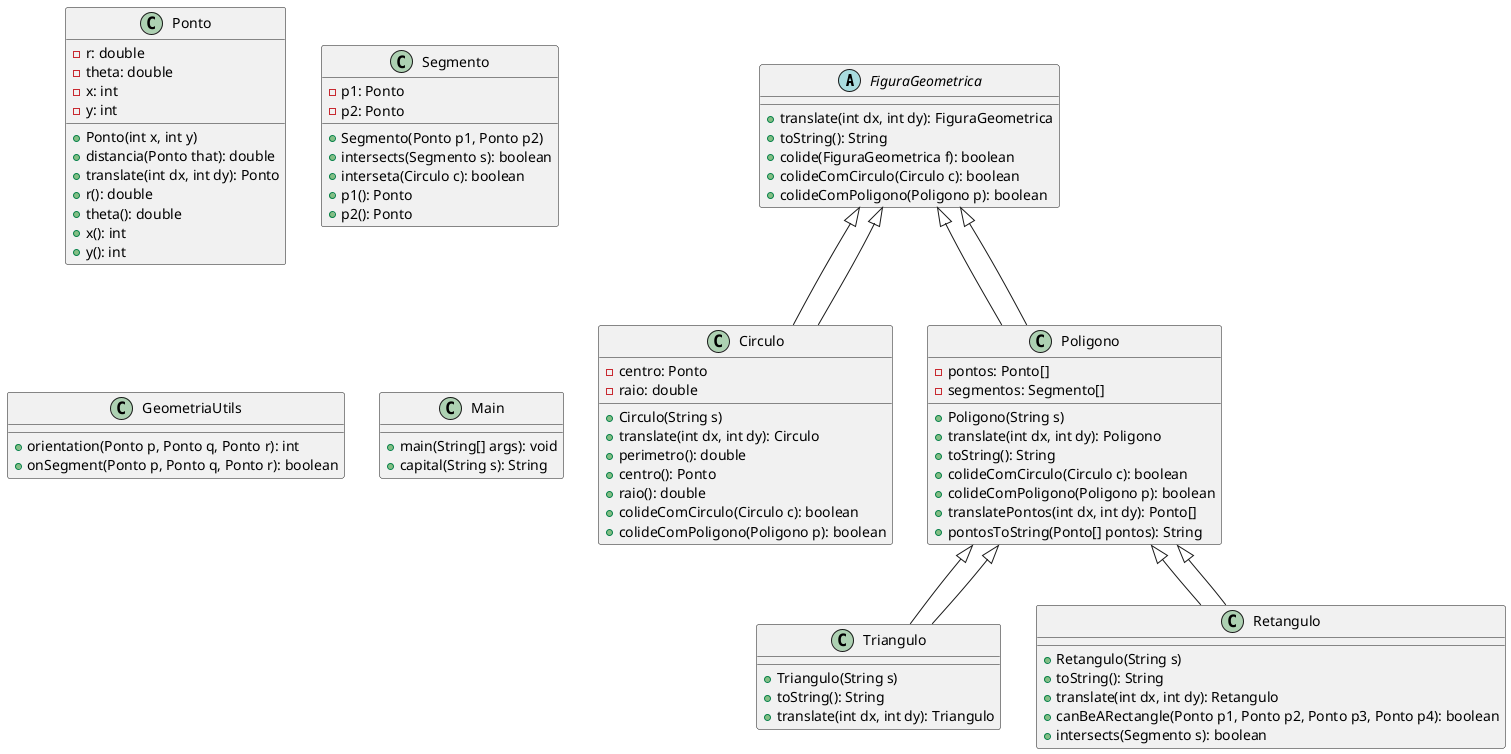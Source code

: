 @startuml UMLDiagram

abstract class FiguraGeometrica {
    +translate(int dx, int dy): FiguraGeometrica
    +toString(): String
    +colide(FiguraGeometrica f): boolean
    +colideComCirculo(Circulo c): boolean
    +colideComPoligono(Poligono p): boolean
}

class Circulo extends FiguraGeometrica {
    -centro: Ponto
    -raio: double
    +Circulo(String s)
    +translate(int dx, int dy): Circulo
    +perimetro(): double
    +centro(): Ponto
    +raio(): double
    +colideComCirculo(Circulo c): boolean
    +colideComPoligono(Poligono p): boolean
}

class Poligono extends FiguraGeometrica {
    -pontos: Ponto[]
    -segmentos: Segmento[]
    +Poligono(String s)
    +translate(int dx, int dy): Poligono
    +toString(): String
    +colideComCirculo(Circulo c): boolean
    +colideComPoligono(Poligono p): boolean
    +translatePontos(int dx, int dy): Ponto[]
    +pontosToString(Ponto[] pontos): String
}

class Triangulo extends Poligono {
    +Triangulo(String s)
    +toString(): String
    +translate(int dx, int dy): Triangulo
}

class Retangulo extends Poligono {
    +Retangulo(String s)
    +toString(): String
    +translate(int dx, int dy): Retangulo
    +canBeARectangle(Ponto p1, Ponto p2, Ponto p3, Ponto p4): boolean
    +intersects(Segmento s): boolean
}

class Ponto {
    -r: double
    -theta: double
    -x: int
    -y: int
    +Ponto(int x, int y)
    +distancia(Ponto that): double
    +translate(int dx, int dy): Ponto
    +r(): double
    +theta(): double
    +x(): int
    +y(): int
}

class Segmento {
    -p1: Ponto
    -p2: Ponto
    +Segmento(Ponto p1, Ponto p2)
    +intersects(Segmento s): boolean
    +interseta(Circulo c): boolean
    +p1(): Ponto
    +p2(): Ponto
}

class GeometriaUtils {
    +orientation(Ponto p, Ponto q, Ponto r): int
    +onSegment(Ponto p, Ponto q, Ponto r): boolean
}

class Main {
    +main(String[] args): void
    +capital(String s): String
}

FiguraGeometrica <|-- Circulo
FiguraGeometrica <|-- Poligono
Poligono <|-- Triangulo
Poligono <|-- Retangulo

@enduml